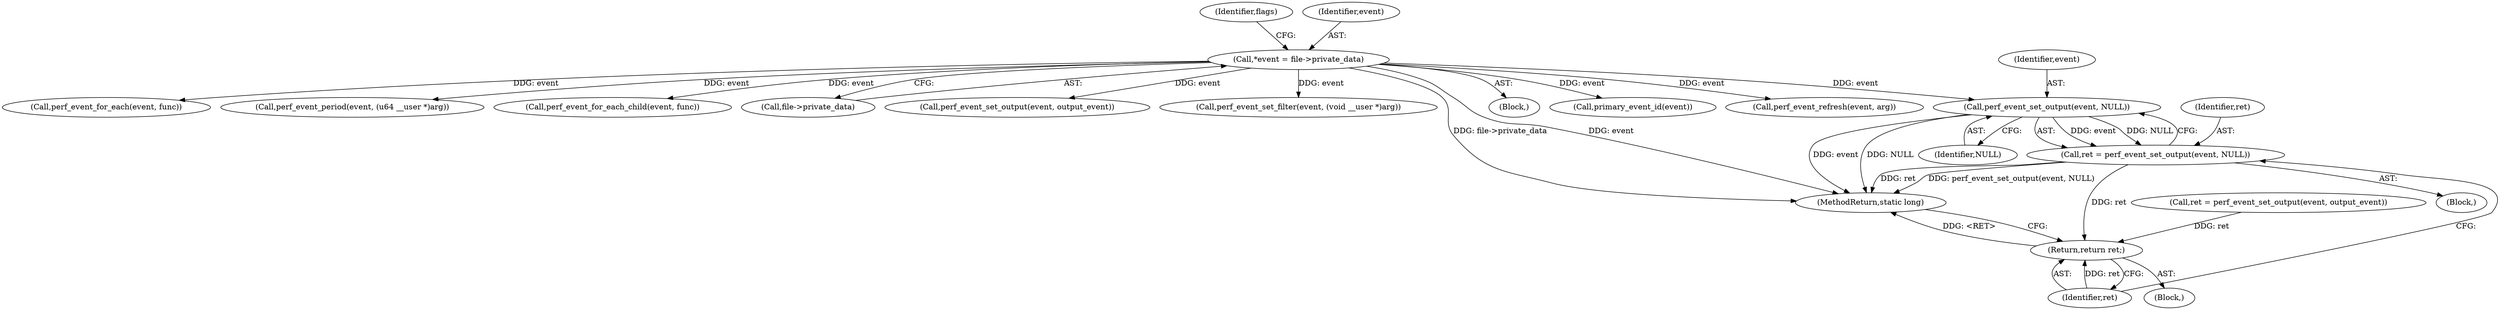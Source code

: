 digraph "1_linux_f63a8daa5812afef4f06c962351687e1ff9ccb2b_9@pointer" {
"1000206" [label="(Call,perf_event_set_output(event, NULL))"];
"1000106" [label="(Call,*event = file->private_data)"];
"1000204" [label="(Call,ret = perf_event_set_output(event, NULL))"];
"1000209" [label="(Return,return ret;)"];
"1000209" [label="(Return,return ret;)"];
"1000204" [label="(Call,ret = perf_event_set_output(event, NULL))"];
"1000226" [label="(Call,perf_event_for_each(event, func))"];
"1000114" [label="(Identifier,flags)"];
"1000168" [label="(Block,)"];
"1000141" [label="(Call,perf_event_period(event, (u64 __user *)arg))"];
"1000210" [label="(Identifier,ret)"];
"1000203" [label="(Block,)"];
"1000195" [label="(Call,ret = perf_event_set_output(event, output_event))"];
"1000230" [label="(Call,perf_event_for_each_child(event, func))"];
"1000108" [label="(Call,file->private_data)"];
"1000197" [label="(Call,perf_event_set_output(event, output_event))"];
"1000205" [label="(Identifier,ret)"];
"1000213" [label="(Call,perf_event_set_filter(event, (void __user *)arg))"];
"1000107" [label="(Identifier,event)"];
"1000106" [label="(Call,*event = file->private_data)"];
"1000235" [label="(MethodReturn,static long)"];
"1000206" [label="(Call,perf_event_set_output(event, NULL))"];
"1000208" [label="(Identifier,NULL)"];
"1000104" [label="(Block,)"];
"1000151" [label="(Call,primary_event_id(event))"];
"1000207" [label="(Identifier,event)"];
"1000136" [label="(Call,perf_event_refresh(event, arg))"];
"1000206" -> "1000204"  [label="AST: "];
"1000206" -> "1000208"  [label="CFG: "];
"1000207" -> "1000206"  [label="AST: "];
"1000208" -> "1000206"  [label="AST: "];
"1000204" -> "1000206"  [label="CFG: "];
"1000206" -> "1000235"  [label="DDG: NULL"];
"1000206" -> "1000235"  [label="DDG: event"];
"1000206" -> "1000204"  [label="DDG: event"];
"1000206" -> "1000204"  [label="DDG: NULL"];
"1000106" -> "1000206"  [label="DDG: event"];
"1000106" -> "1000104"  [label="AST: "];
"1000106" -> "1000108"  [label="CFG: "];
"1000107" -> "1000106"  [label="AST: "];
"1000108" -> "1000106"  [label="AST: "];
"1000114" -> "1000106"  [label="CFG: "];
"1000106" -> "1000235"  [label="DDG: file->private_data"];
"1000106" -> "1000235"  [label="DDG: event"];
"1000106" -> "1000136"  [label="DDG: event"];
"1000106" -> "1000141"  [label="DDG: event"];
"1000106" -> "1000151"  [label="DDG: event"];
"1000106" -> "1000197"  [label="DDG: event"];
"1000106" -> "1000213"  [label="DDG: event"];
"1000106" -> "1000226"  [label="DDG: event"];
"1000106" -> "1000230"  [label="DDG: event"];
"1000204" -> "1000203"  [label="AST: "];
"1000205" -> "1000204"  [label="AST: "];
"1000210" -> "1000204"  [label="CFG: "];
"1000204" -> "1000235"  [label="DDG: ret"];
"1000204" -> "1000235"  [label="DDG: perf_event_set_output(event, NULL)"];
"1000204" -> "1000209"  [label="DDG: ret"];
"1000209" -> "1000168"  [label="AST: "];
"1000209" -> "1000210"  [label="CFG: "];
"1000210" -> "1000209"  [label="AST: "];
"1000235" -> "1000209"  [label="CFG: "];
"1000209" -> "1000235"  [label="DDG: <RET>"];
"1000210" -> "1000209"  [label="DDG: ret"];
"1000195" -> "1000209"  [label="DDG: ret"];
}
